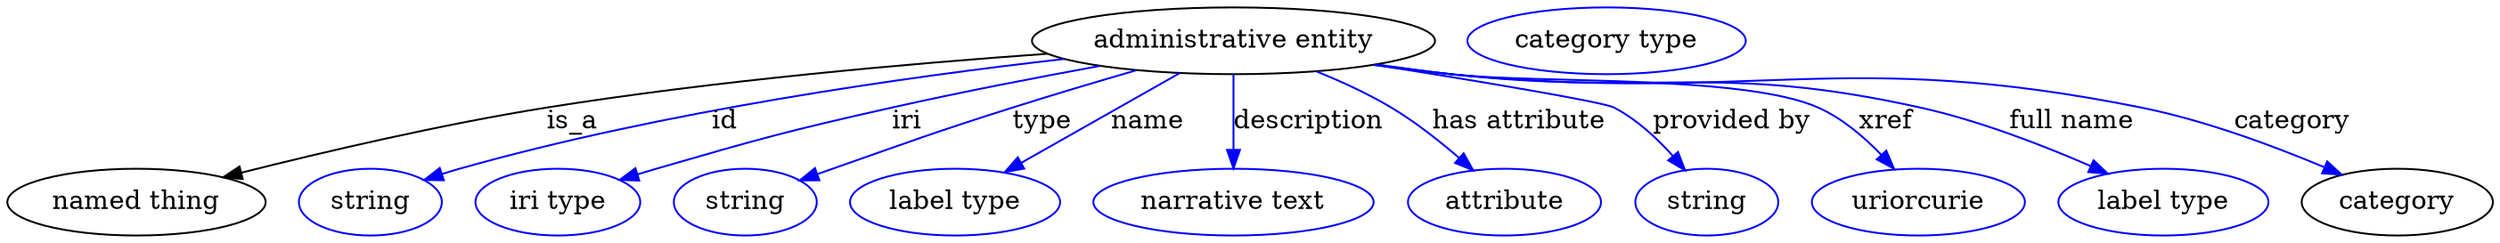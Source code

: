 digraph {
	graph [bb="0,0,1336.9,123"];
	node [label="\N"];
	"administrative entity"	[height=0.5,
		label="administrative entity",
		pos="660.54,105",
		width=3.015];
	"named thing"	[height=0.5,
		pos="69.544,18",
		width=1.9318];
	"administrative entity" -> "named thing"	[label=is_a,
		lp="304.54,61.5",
		pos="e,116.2,31.387 560.39,98.014 485.7,92.706 381.34,83.504 290.54,69 234.03,59.972 170.36,45.055 125.94,33.859"];
	id	[color=blue,
		height=0.5,
		label=string,
		pos="195.54,18",
		width=1.0652];
	"administrative entity" -> id	[color=blue,
		label=id,
		lp="386.54,61.5",
		pos="e,224.54,29.948 569.36,95.193 483.99,85.531 353.47,67.104 243.54,36 240.44,35.121 237.24,34.148 234.05,33.124",
		style=solid];
	iri	[color=blue,
		height=0.5,
		label="iri type",
		pos="296.54,18",
		width=1.2277];
	"administrative entity" -> iri	[color=blue,
		label=iri,
		lp="484.54,61.5",
		pos="e,330.17,29.865 588.66,91.5 554.57,85.273 513.34,77.307 476.54,69 420.08,56.251 406.17,52.03 350.54,36 347.03,34.988 343.4,33.911 \
339.76,32.81",
		style=solid];
	type	[color=blue,
		height=0.5,
		label=string,
		pos="397.54,18",
		width=1.0652];
	"administrative entity" -> type	[color=blue,
		label=type,
		lp="557.54,61.5",
		pos="e,426.85,29.697 608.27,89.137 587.45,83.084 563.3,75.898 541.54,69 498.14,55.239 487.51,51.079 444.54,36 441.86,35.057 439.09,34.077 \
436.3,33.084",
		style=solid];
	name	[color=blue,
		height=0.5,
		label="label type",
		pos="510.54,18",
		width=1.5707];
	"administrative entity" -> name	[color=blue,
		label=name,
		lp="614.54,61.5",
		pos="e,537.36,34.196 631.62,87.611 607.25,73.802 572.29,53.988 546.19,39.199",
		style=solid];
	description	[color=blue,
		height=0.5,
		label="narrative text",
		pos="660.54,18",
		width=2.0943];
	"administrative entity" -> description	[color=blue,
		label=description,
		lp="701.04,61.5",
		pos="e,660.54,36.175 660.54,86.799 660.54,75.163 660.54,59.548 660.54,46.237",
		style=solid];
	"has attribute"	[color=blue,
		height=0.5,
		label=attribute,
		pos="805.54,18",
		width=1.4443];
	"administrative entity" -> "has attribute"	[color=blue,
		label="has attribute",
		lp="814.54,61.5",
		pos="e,788.76,35.382 705.46,88.47 718.77,83.09 733.11,76.5 745.54,69 758.13,61.411 770.81,51.287 781.25,42.134",
		style=solid];
	"provided by"	[color=blue,
		height=0.5,
		label=string,
		pos="913.54,18",
		width=1.0652];
	"administrative entity" -> "provided by"	[color=blue,
		label="provided by",
		lp="928.04,61.5",
		pos="e,902.08,35.634 736.63,92.148 792.5,83.262 859.66,72.118 865.54,69 877.06,62.897 887.42,53.012 895.54,43.635",
		style=solid];
	xref	[color=blue,
		height=0.5,
		label=uriorcurie,
		pos="1027.5,18",
		width=1.5887];
	"administrative entity" -> xref	[color=blue,
		label=xref,
		lp="1011,61.5",
		pos="e,1014.7,36.01 737.25,92.259 750.66,90.376 764.5,88.543 777.54,87 821.2,81.838 934.47,87.074 974.54,69 987.28,63.255 998.9,53.157 \
1008,43.534",
		style=solid];
	"full name"	[color=blue,
		height=0.5,
		label="label type",
		pos="1159.5,18",
		width=1.5707];
	"administrative entity" -> "full name"	[color=blue,
		label="full name",
		lp="1111,61.5",
		pos="e,1129.9,33.326 736.59,92.128 750.21,90.238 764.28,88.435 777.54,87 889.18,74.919 919.95,93.421 1029.5,69 1061.1,61.958 1095.3,48.605 \
1120.6,37.468",
		style=solid];
	category	[height=0.5,
		pos="1285.5,18",
		width=1.4263];
	"administrative entity" -> category	[color=blue,
		label=category,
		lp="1230,61.5",
		pos="e,1255.8,32.813 735.94,91.962 749.75,90.065 764.06,88.304 777.54,87 941.86,71.113 986.73,101.67 1148.5,69 1182.6,62.128 1219.5,48.267 \
1246.4,36.879",
		style=solid];
	"named thing_category"	[color=blue,
		height=0.5,
		label="category type",
		pos="861.54,105",
		width=2.0762];
}
